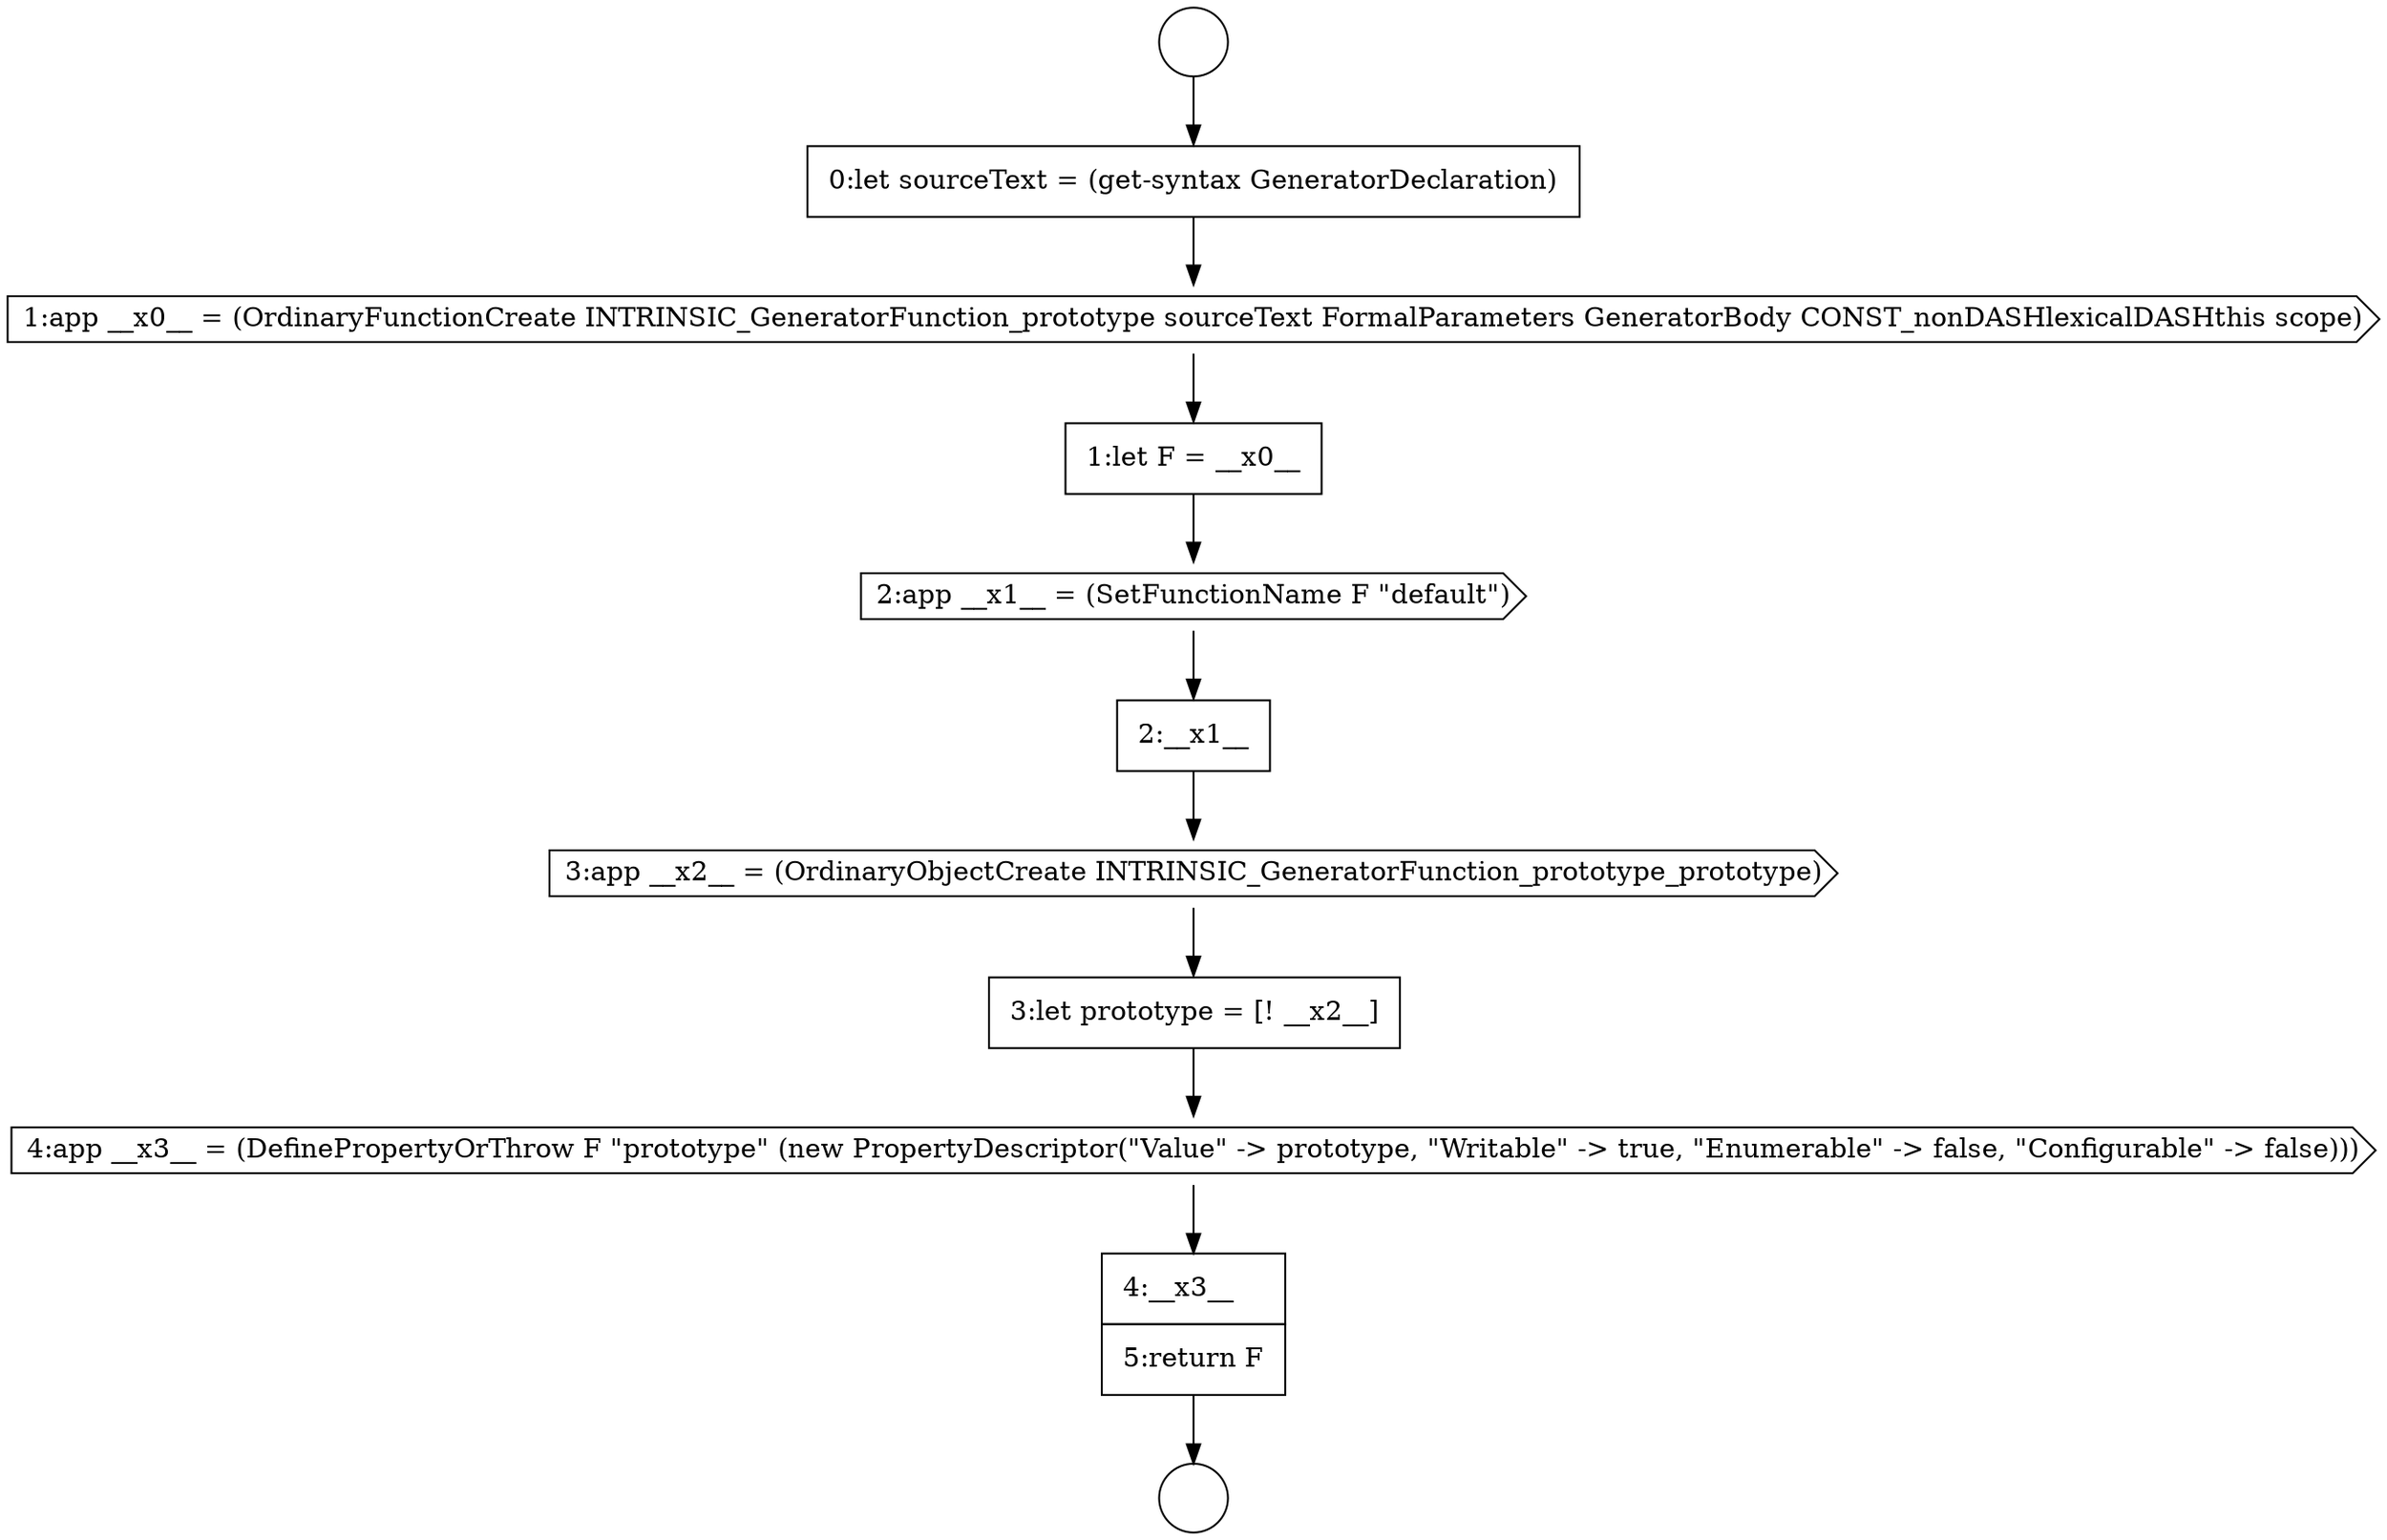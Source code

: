 digraph {
  node9251 [shape=cds, label=<<font color="black">3:app __x2__ = (OrdinaryObjectCreate INTRINSIC_GeneratorFunction_prototype_prototype)</font>> color="black" fillcolor="white" style=filled]
  node9246 [shape=none, margin=0, label=<<font color="black">
    <table border="0" cellborder="1" cellspacing="0" cellpadding="10">
      <tr><td align="left">0:let sourceText = (get-syntax GeneratorDeclaration)</td></tr>
    </table>
  </font>> color="black" fillcolor="white" style=filled]
  node9252 [shape=none, margin=0, label=<<font color="black">
    <table border="0" cellborder="1" cellspacing="0" cellpadding="10">
      <tr><td align="left">3:let prototype = [! __x2__]</td></tr>
    </table>
  </font>> color="black" fillcolor="white" style=filled]
  node9248 [shape=none, margin=0, label=<<font color="black">
    <table border="0" cellborder="1" cellspacing="0" cellpadding="10">
      <tr><td align="left">1:let F = __x0__</td></tr>
    </table>
  </font>> color="black" fillcolor="white" style=filled]
  node9249 [shape=cds, label=<<font color="black">2:app __x1__ = (SetFunctionName F &quot;default&quot;)</font>> color="black" fillcolor="white" style=filled]
  node9253 [shape=cds, label=<<font color="black">4:app __x3__ = (DefinePropertyOrThrow F &quot;prototype&quot; (new PropertyDescriptor(&quot;Value&quot; -&gt; prototype, &quot;Writable&quot; -&gt; true, &quot;Enumerable&quot; -&gt; false, &quot;Configurable&quot; -&gt; false)))</font>> color="black" fillcolor="white" style=filled]
  node9247 [shape=cds, label=<<font color="black">1:app __x0__ = (OrdinaryFunctionCreate INTRINSIC_GeneratorFunction_prototype sourceText FormalParameters GeneratorBody CONST_nonDASHlexicalDASHthis scope)</font>> color="black" fillcolor="white" style=filled]
  node9250 [shape=none, margin=0, label=<<font color="black">
    <table border="0" cellborder="1" cellspacing="0" cellpadding="10">
      <tr><td align="left">2:__x1__</td></tr>
    </table>
  </font>> color="black" fillcolor="white" style=filled]
  node9254 [shape=none, margin=0, label=<<font color="black">
    <table border="0" cellborder="1" cellspacing="0" cellpadding="10">
      <tr><td align="left">4:__x3__</td></tr>
      <tr><td align="left">5:return F</td></tr>
    </table>
  </font>> color="black" fillcolor="white" style=filled]
  node9245 [shape=circle label=" " color="black" fillcolor="white" style=filled]
  node9244 [shape=circle label=" " color="black" fillcolor="white" style=filled]
  node9254 -> node9245 [ color="black"]
  node9247 -> node9248 [ color="black"]
  node9251 -> node9252 [ color="black"]
  node9250 -> node9251 [ color="black"]
  node9253 -> node9254 [ color="black"]
  node9246 -> node9247 [ color="black"]
  node9244 -> node9246 [ color="black"]
  node9248 -> node9249 [ color="black"]
  node9249 -> node9250 [ color="black"]
  node9252 -> node9253 [ color="black"]
}
